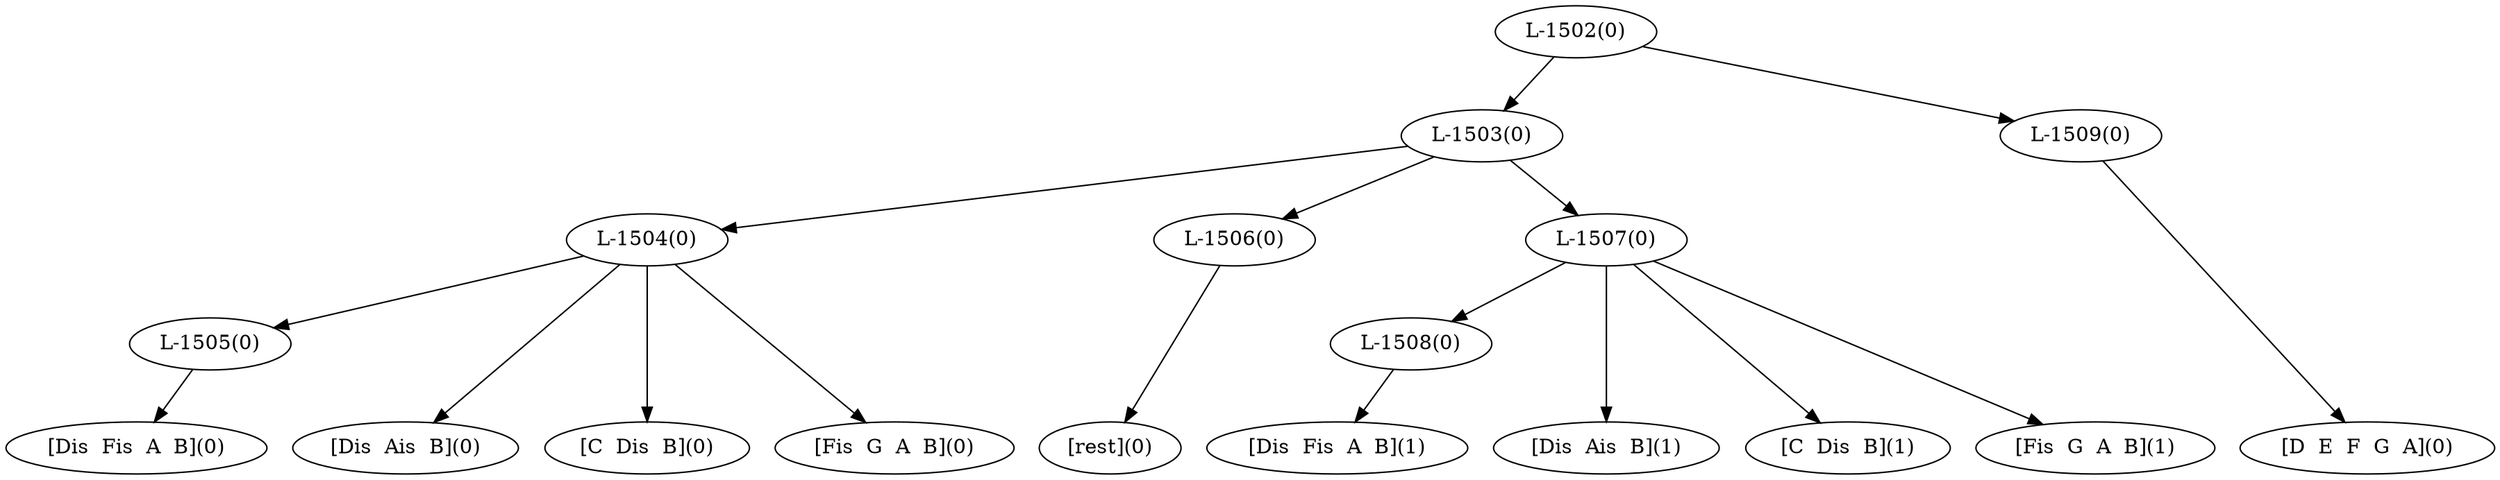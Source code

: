 digraph sample{
"L-1505(0)"->"[Dis  Fis  A  B](0)"
"L-1504(0)"->"[Dis  Ais  B](0)"
"L-1504(0)"->"[C  Dis  B](0)"
"L-1504(0)"->"L-1505(0)"
"L-1504(0)"->"[Fis  G  A  B](0)"
"L-1506(0)"->"[rest](0)"
"L-1508(0)"->"[Dis  Fis  A  B](1)"
"L-1507(0)"->"[Dis  Ais  B](1)"
"L-1507(0)"->"[C  Dis  B](1)"
"L-1507(0)"->"L-1508(0)"
"L-1507(0)"->"[Fis  G  A  B](1)"
"L-1503(0)"->"L-1504(0)"
"L-1503(0)"->"L-1506(0)"
"L-1503(0)"->"L-1507(0)"
"L-1509(0)"->"[D  E  F  G  A](0)"
"L-1502(0)"->"L-1503(0)"
"L-1502(0)"->"L-1509(0)"
{rank = min; "L-1502(0)"}
{rank = same; "L-1503(0)"; "L-1509(0)";}
{rank = same; "L-1504(0)"; "L-1506(0)"; "L-1507(0)";}
{rank = same; "L-1505(0)"; "L-1508(0)";}
{rank = max; "[C  Dis  B](0)"; "[C  Dis  B](1)"; "[D  E  F  G  A](0)"; "[Dis  Ais  B](0)"; "[Dis  Ais  B](1)"; "[Dis  Fis  A  B](0)"; "[Dis  Fis  A  B](1)"; "[Fis  G  A  B](0)"; "[Fis  G  A  B](1)"; "[rest](0)";}
}
